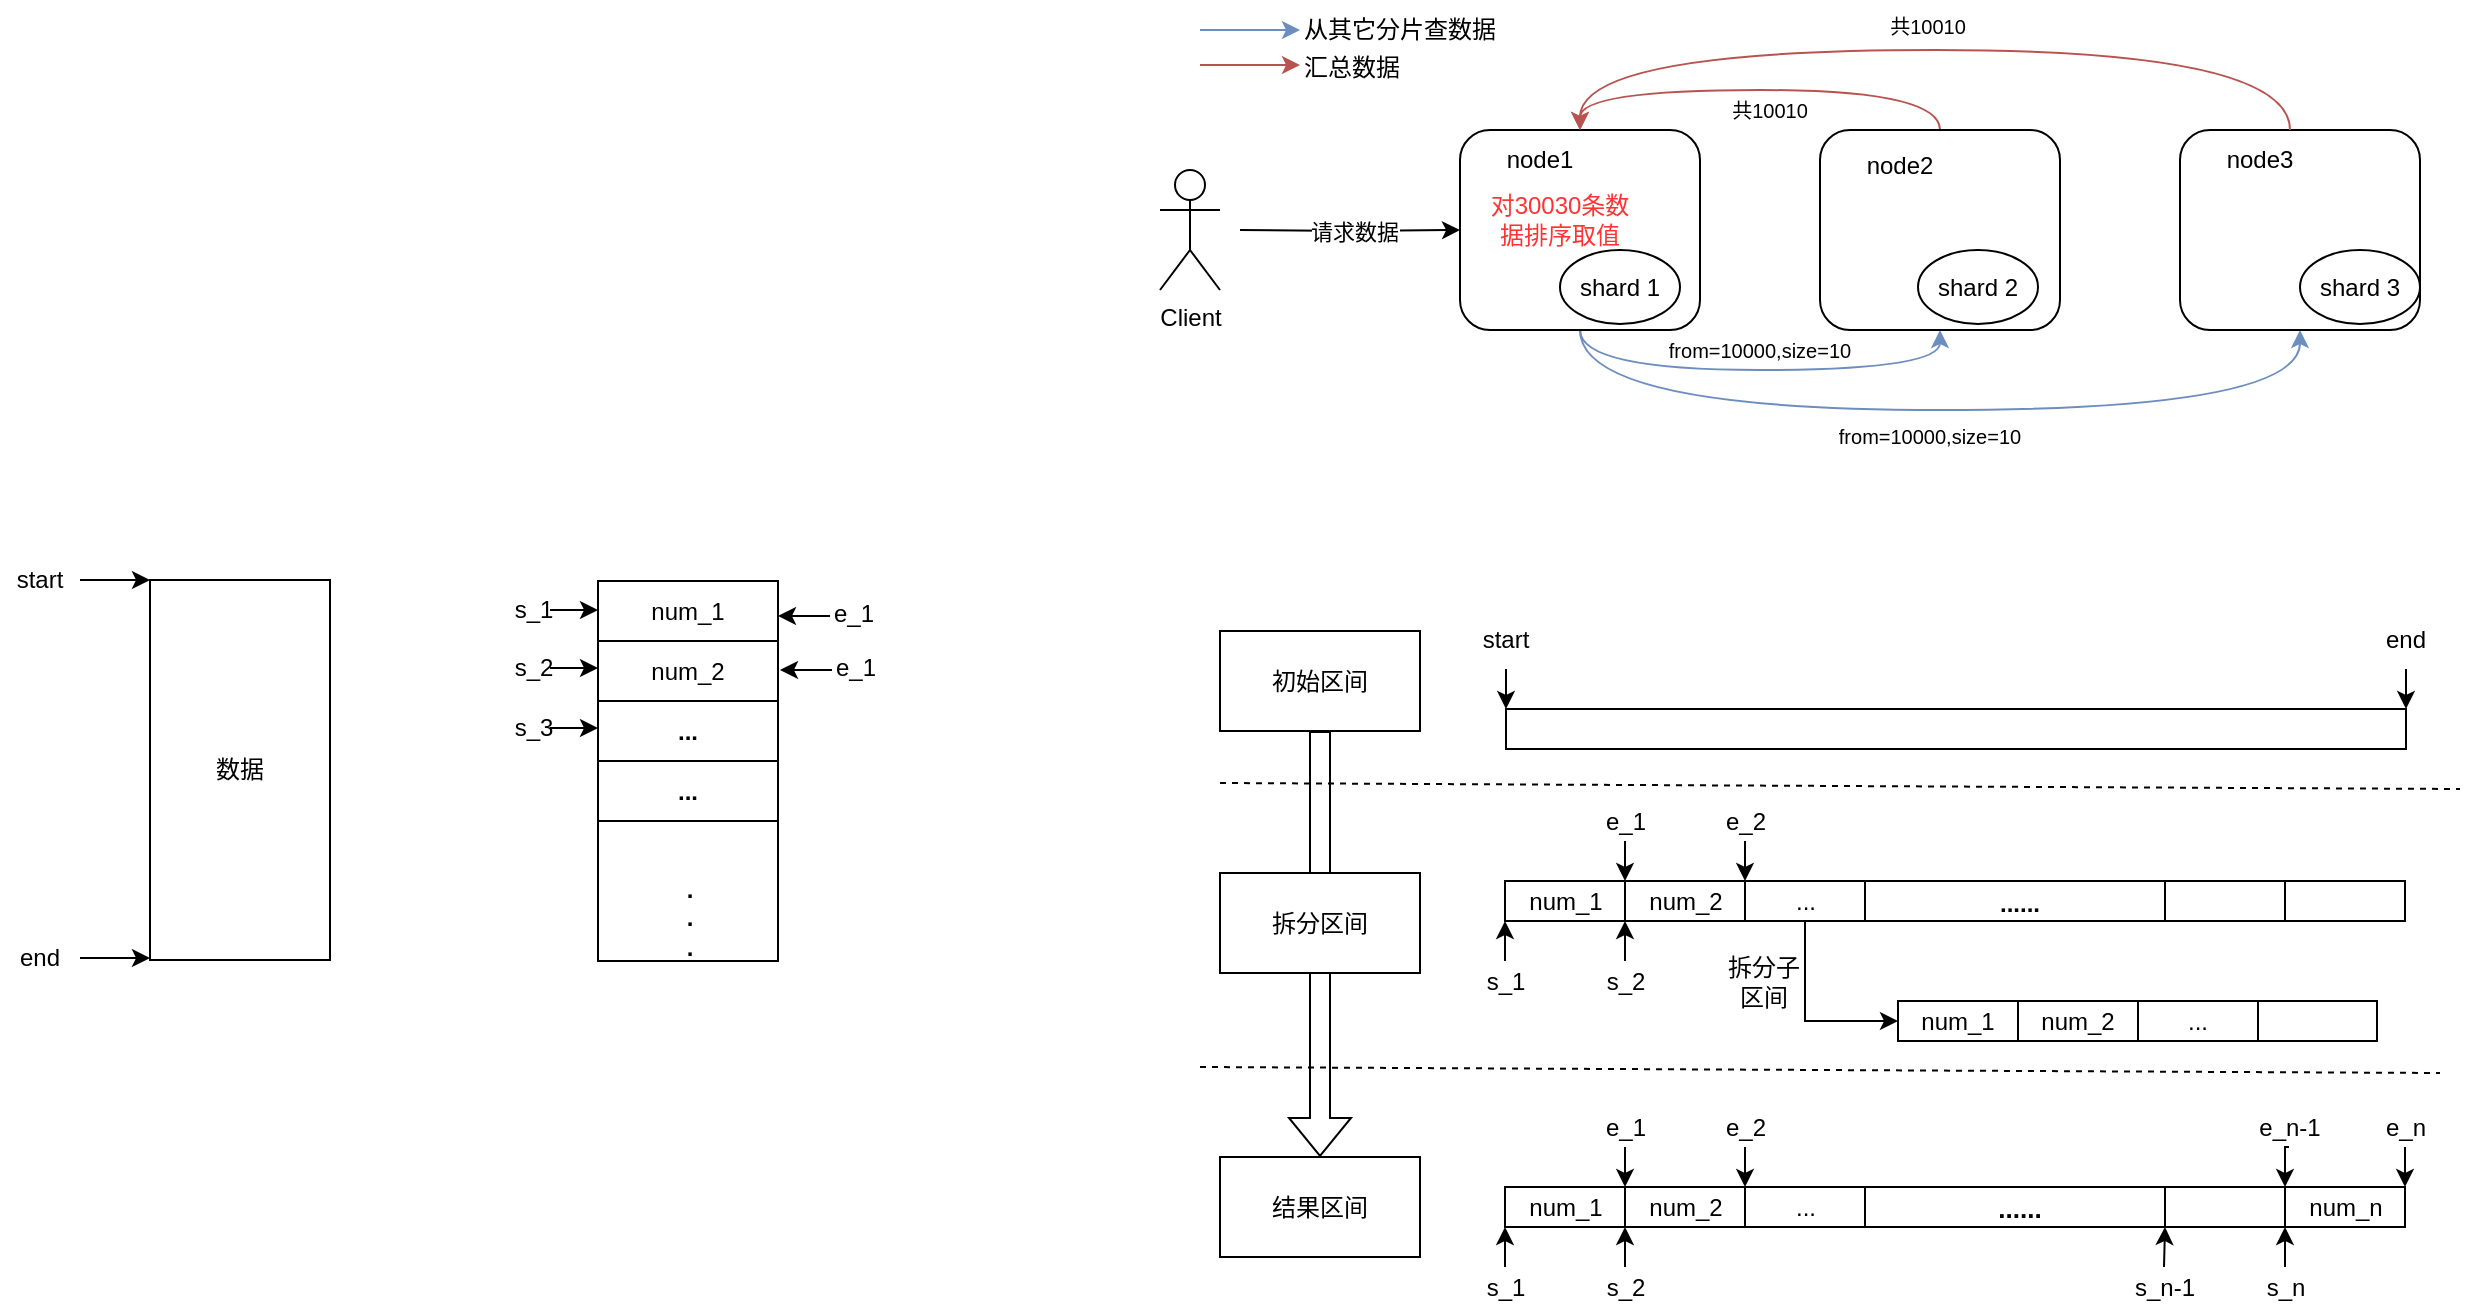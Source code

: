 <mxfile version="22.0.8" type="github">
  <diagram name="第 1 页" id="8FPrmTddwd09_mkY2v40">
    <mxGraphModel dx="2040" dy="705" grid="1" gridSize="10" guides="1" tooltips="1" connect="1" arrows="1" fold="1" page="1" pageScale="1" pageWidth="827" pageHeight="1169" math="0" shadow="0">
      <root>
        <mxCell id="0" />
        <mxCell id="1" parent="0" />
        <mxCell id="2IVX20pnwpZ9648MfqDt-19" style="edgeStyle=orthogonalEdgeStyle;orthogonalLoop=1;jettySize=auto;html=1;exitX=0.5;exitY=1;exitDx=0;exitDy=0;entryX=0.5;entryY=1;entryDx=0;entryDy=0;curved=1;fillColor=#dae8fc;strokeColor=#6c8ebf;" edge="1" parent="1" source="2IVX20pnwpZ9648MfqDt-5" target="2IVX20pnwpZ9648MfqDt-9">
          <mxGeometry relative="1" as="geometry" />
        </mxCell>
        <mxCell id="2IVX20pnwpZ9648MfqDt-20" style="edgeStyle=orthogonalEdgeStyle;orthogonalLoop=1;jettySize=auto;html=1;exitX=0.5;exitY=1;exitDx=0;exitDy=0;entryX=0.5;entryY=1;entryDx=0;entryDy=0;curved=1;fillColor=#dae8fc;strokeColor=#6c8ebf;" edge="1" parent="1" source="2IVX20pnwpZ9648MfqDt-5" target="2IVX20pnwpZ9648MfqDt-12">
          <mxGeometry relative="1" as="geometry">
            <Array as="points">
              <mxPoint x="240" y="360" />
              <mxPoint x="600" y="360" />
            </Array>
          </mxGeometry>
        </mxCell>
        <mxCell id="2IVX20pnwpZ9648MfqDt-5" value="" style="rounded=1;whiteSpace=wrap;html=1;" vertex="1" parent="1">
          <mxGeometry x="180" y="220" width="120" height="100" as="geometry" />
        </mxCell>
        <mxCell id="2IVX20pnwpZ9648MfqDt-6" value="node1" style="text;html=1;strokeColor=none;fillColor=none;align=center;verticalAlign=middle;whiteSpace=wrap;rounded=0;" vertex="1" parent="1">
          <mxGeometry x="190" y="220" width="60" height="30" as="geometry" />
        </mxCell>
        <mxCell id="2IVX20pnwpZ9648MfqDt-21" style="edgeStyle=orthogonalEdgeStyle;orthogonalLoop=1;jettySize=auto;html=1;exitX=0.5;exitY=0;exitDx=0;exitDy=0;entryX=0.5;entryY=0;entryDx=0;entryDy=0;curved=1;fillColor=#f8cecc;strokeColor=#b85450;" edge="1" parent="1" source="2IVX20pnwpZ9648MfqDt-9" target="2IVX20pnwpZ9648MfqDt-5">
          <mxGeometry relative="1" as="geometry" />
        </mxCell>
        <mxCell id="2IVX20pnwpZ9648MfqDt-9" value="" style="rounded=1;whiteSpace=wrap;html=1;" vertex="1" parent="1">
          <mxGeometry x="360" y="220" width="120" height="100" as="geometry" />
        </mxCell>
        <mxCell id="2IVX20pnwpZ9648MfqDt-10" value="node2" style="text;html=1;strokeColor=none;fillColor=none;align=center;verticalAlign=middle;whiteSpace=wrap;rounded=0;" vertex="1" parent="1">
          <mxGeometry x="370" y="223" width="60" height="30" as="geometry" />
        </mxCell>
        <mxCell id="2IVX20pnwpZ9648MfqDt-12" value="" style="rounded=1;whiteSpace=wrap;html=1;" vertex="1" parent="1">
          <mxGeometry x="540" y="220" width="120" height="100" as="geometry" />
        </mxCell>
        <mxCell id="2IVX20pnwpZ9648MfqDt-22" style="edgeStyle=orthogonalEdgeStyle;orthogonalLoop=1;jettySize=auto;html=1;exitX=0.75;exitY=0;exitDx=0;exitDy=0;curved=1;fillColor=#f8cecc;strokeColor=#b85450;" edge="1" parent="1" source="2IVX20pnwpZ9648MfqDt-13">
          <mxGeometry relative="1" as="geometry">
            <mxPoint x="240" y="220" as="targetPoint" />
            <Array as="points">
              <mxPoint x="595" y="180" />
              <mxPoint x="240" y="180" />
            </Array>
          </mxGeometry>
        </mxCell>
        <mxCell id="2IVX20pnwpZ9648MfqDt-13" value="node3" style="text;html=1;strokeColor=none;fillColor=none;align=center;verticalAlign=middle;whiteSpace=wrap;rounded=0;" vertex="1" parent="1">
          <mxGeometry x="550" y="220" width="60" height="30" as="geometry" />
        </mxCell>
        <mxCell id="2IVX20pnwpZ9648MfqDt-16" style="edgeStyle=orthogonalEdgeStyle;rounded=0;orthogonalLoop=1;jettySize=auto;html=1;exitX=1;exitY=0.5;exitDx=0;exitDy=0;entryX=0;entryY=0.5;entryDx=0;entryDy=0;" edge="1" parent="1" target="2IVX20pnwpZ9648MfqDt-5">
          <mxGeometry relative="1" as="geometry">
            <mxPoint x="70" y="270" as="sourcePoint" />
          </mxGeometry>
        </mxCell>
        <mxCell id="2IVX20pnwpZ9648MfqDt-17" value="请求数据" style="edgeLabel;html=1;align=center;verticalAlign=middle;resizable=0;points=[];" vertex="1" connectable="0" parent="2IVX20pnwpZ9648MfqDt-16">
          <mxGeometry y="-1" relative="1" as="geometry">
            <mxPoint as="offset" />
          </mxGeometry>
        </mxCell>
        <mxCell id="2IVX20pnwpZ9648MfqDt-18" value="Client" style="shape=umlActor;verticalLabelPosition=bottom;verticalAlign=top;html=1;outlineConnect=0;" vertex="1" parent="1">
          <mxGeometry x="30" y="240" width="30" height="60" as="geometry" />
        </mxCell>
        <mxCell id="2IVX20pnwpZ9648MfqDt-26" style="edgeStyle=orthogonalEdgeStyle;rounded=0;orthogonalLoop=1;jettySize=auto;html=1;exitX=1;exitY=0;exitDx=0;exitDy=0;entryX=0;entryY=0;entryDx=0;entryDy=0;fillColor=#dae8fc;strokeColor=#6c8ebf;" edge="1" parent="1" source="2IVX20pnwpZ9648MfqDt-24" target="2IVX20pnwpZ9648MfqDt-25">
          <mxGeometry relative="1" as="geometry">
            <Array as="points">
              <mxPoint x="80" y="170" />
              <mxPoint x="80" y="170" />
            </Array>
          </mxGeometry>
        </mxCell>
        <mxCell id="2IVX20pnwpZ9648MfqDt-27" style="edgeStyle=orthogonalEdgeStyle;rounded=0;orthogonalLoop=1;jettySize=auto;html=1;exitX=1;exitY=0.25;exitDx=0;exitDy=0;entryX=0;entryY=0.25;entryDx=0;entryDy=0;fillColor=#f8cecc;strokeColor=#b85450;" edge="1" parent="1" source="2IVX20pnwpZ9648MfqDt-24" target="2IVX20pnwpZ9648MfqDt-25">
          <mxGeometry relative="1" as="geometry" />
        </mxCell>
        <mxCell id="2IVX20pnwpZ9648MfqDt-24" value="" style="rounded=0;whiteSpace=wrap;html=1;fillColor=none;strokeColor=none;" vertex="1" parent="1">
          <mxGeometry x="-20" y="170" width="70" height="70" as="geometry" />
        </mxCell>
        <mxCell id="2IVX20pnwpZ9648MfqDt-25" value="" style="rounded=0;whiteSpace=wrap;html=1;fillColor=none;strokeColor=none;" vertex="1" parent="1">
          <mxGeometry x="100" y="170" width="70" height="70" as="geometry" />
        </mxCell>
        <mxCell id="2IVX20pnwpZ9648MfqDt-29" value="从其它分片查数据" style="text;html=1;strokeColor=none;fillColor=none;align=left;verticalAlign=middle;whiteSpace=wrap;rounded=0;" vertex="1" parent="1">
          <mxGeometry x="100" y="155" width="110" height="30" as="geometry" />
        </mxCell>
        <mxCell id="2IVX20pnwpZ9648MfqDt-30" value="汇总数据" style="text;html=1;strokeColor=none;fillColor=none;align=left;verticalAlign=middle;whiteSpace=wrap;rounded=0;" vertex="1" parent="1">
          <mxGeometry x="100" y="174" width="110" height="30" as="geometry" />
        </mxCell>
        <mxCell id="2IVX20pnwpZ9648MfqDt-33" value="&lt;font style=&quot;font-size: 10px;&quot;&gt;from=10000,size=10&lt;/font&gt;" style="text;html=1;strokeColor=none;fillColor=none;align=center;verticalAlign=middle;whiteSpace=wrap;rounded=0;fontSize=10;" vertex="1" parent="1">
          <mxGeometry x="275" y="317" width="110" height="26" as="geometry" />
        </mxCell>
        <mxCell id="2IVX20pnwpZ9648MfqDt-34" value="&lt;font style=&quot;font-size: 10px;&quot;&gt;from=10000,size=10&lt;/font&gt;" style="text;html=1;strokeColor=none;fillColor=none;align=center;verticalAlign=middle;whiteSpace=wrap;rounded=0;fontSize=10;" vertex="1" parent="1">
          <mxGeometry x="360" y="360" width="110" height="26" as="geometry" />
        </mxCell>
        <mxCell id="2IVX20pnwpZ9648MfqDt-35" value="共10010" style="text;html=1;strokeColor=none;fillColor=none;align=center;verticalAlign=middle;whiteSpace=wrap;rounded=0;fontSize=10;" vertex="1" parent="1">
          <mxGeometry x="359" y="155" width="110" height="26" as="geometry" />
        </mxCell>
        <mxCell id="2IVX20pnwpZ9648MfqDt-36" value="&lt;font style=&quot;font-size: 10px;&quot;&gt;共10010&lt;/font&gt;" style="text;html=1;strokeColor=none;fillColor=none;align=center;verticalAlign=middle;whiteSpace=wrap;rounded=0;fontSize=10;" vertex="1" parent="1">
          <mxGeometry x="280" y="197" width="110" height="26" as="geometry" />
        </mxCell>
        <mxCell id="2IVX20pnwpZ9648MfqDt-37" value="shard 1" style="ellipse;whiteSpace=wrap;html=1;" vertex="1" parent="1">
          <mxGeometry x="230" y="280" width="60" height="37" as="geometry" />
        </mxCell>
        <mxCell id="2IVX20pnwpZ9648MfqDt-38" value="shard 2" style="ellipse;whiteSpace=wrap;html=1;" vertex="1" parent="1">
          <mxGeometry x="409" y="280" width="60" height="37" as="geometry" />
        </mxCell>
        <mxCell id="2IVX20pnwpZ9648MfqDt-39" value="shard 3" style="ellipse;whiteSpace=wrap;html=1;" vertex="1" parent="1">
          <mxGeometry x="600" y="280" width="60" height="37" as="geometry" />
        </mxCell>
        <mxCell id="2IVX20pnwpZ9648MfqDt-41" value="对30030条数据排序取值" style="text;html=1;strokeColor=none;fillColor=none;align=center;verticalAlign=middle;whiteSpace=wrap;rounded=0;fontColor=#FF3333;" vertex="1" parent="1">
          <mxGeometry x="190" y="250" width="80" height="30" as="geometry" />
        </mxCell>
        <mxCell id="2IVX20pnwpZ9648MfqDt-42" value="" style="rounded=0;whiteSpace=wrap;html=1;" vertex="1" parent="1">
          <mxGeometry x="203" y="509.5" width="450" height="20" as="geometry" />
        </mxCell>
        <mxCell id="2IVX20pnwpZ9648MfqDt-45" style="edgeStyle=orthogonalEdgeStyle;rounded=0;orthogonalLoop=1;jettySize=auto;html=1;exitX=0.5;exitY=1;exitDx=0;exitDy=0;entryX=0;entryY=0;entryDx=0;entryDy=0;" edge="1" parent="1" source="2IVX20pnwpZ9648MfqDt-43" target="2IVX20pnwpZ9648MfqDt-42">
          <mxGeometry relative="1" as="geometry" />
        </mxCell>
        <mxCell id="2IVX20pnwpZ9648MfqDt-43" value="start" style="text;html=1;strokeColor=none;fillColor=none;align=center;verticalAlign=middle;whiteSpace=wrap;rounded=0;" vertex="1" parent="1">
          <mxGeometry x="173" y="459.5" width="60" height="30" as="geometry" />
        </mxCell>
        <mxCell id="2IVX20pnwpZ9648MfqDt-46" style="edgeStyle=orthogonalEdgeStyle;rounded=0;orthogonalLoop=1;jettySize=auto;html=1;exitX=0.5;exitY=1;exitDx=0;exitDy=0;entryX=1;entryY=0;entryDx=0;entryDy=0;" edge="1" parent="1" source="2IVX20pnwpZ9648MfqDt-44" target="2IVX20pnwpZ9648MfqDt-42">
          <mxGeometry relative="1" as="geometry" />
        </mxCell>
        <mxCell id="2IVX20pnwpZ9648MfqDt-44" value="end" style="text;html=1;strokeColor=none;fillColor=none;align=center;verticalAlign=middle;whiteSpace=wrap;rounded=0;" vertex="1" parent="1">
          <mxGeometry x="623" y="459.5" width="60" height="30" as="geometry" />
        </mxCell>
        <mxCell id="2IVX20pnwpZ9648MfqDt-47" value="" style="rounded=0;whiteSpace=wrap;html=1;" vertex="1" parent="1">
          <mxGeometry x="202.5" y="748.5" width="450" height="20" as="geometry" />
        </mxCell>
        <mxCell id="2IVX20pnwpZ9648MfqDt-50" style="edgeStyle=orthogonalEdgeStyle;rounded=0;orthogonalLoop=1;jettySize=auto;html=1;exitX=0.5;exitY=1;exitDx=0;exitDy=0;entryX=1;entryY=0;entryDx=0;entryDy=0;" edge="1" parent="1" source="2IVX20pnwpZ9648MfqDt-51" target="2IVX20pnwpZ9648MfqDt-47">
          <mxGeometry relative="1" as="geometry" />
        </mxCell>
        <mxCell id="2IVX20pnwpZ9648MfqDt-51" value="e_n" style="text;html=1;strokeColor=none;fillColor=none;align=center;verticalAlign=middle;whiteSpace=wrap;rounded=0;" vertex="1" parent="1">
          <mxGeometry x="622.5" y="708.5" width="60" height="20" as="geometry" />
        </mxCell>
        <mxCell id="2IVX20pnwpZ9648MfqDt-52" value="num_1" style="rounded=0;whiteSpace=wrap;html=1;" vertex="1" parent="1">
          <mxGeometry x="202.5" y="748.5" width="60" height="20" as="geometry" />
        </mxCell>
        <mxCell id="2IVX20pnwpZ9648MfqDt-55" style="edgeStyle=orthogonalEdgeStyle;rounded=0;orthogonalLoop=1;jettySize=auto;html=1;exitX=0.5;exitY=0;exitDx=0;exitDy=0;entryX=0;entryY=1;entryDx=0;entryDy=0;" edge="1" parent="1" source="2IVX20pnwpZ9648MfqDt-53" target="2IVX20pnwpZ9648MfqDt-52">
          <mxGeometry relative="1" as="geometry" />
        </mxCell>
        <mxCell id="2IVX20pnwpZ9648MfqDt-53" value="s_1" style="text;html=1;strokeColor=none;fillColor=none;align=center;verticalAlign=middle;whiteSpace=wrap;rounded=0;" vertex="1" parent="1">
          <mxGeometry x="187.5" y="788.5" width="30" height="20" as="geometry" />
        </mxCell>
        <mxCell id="2IVX20pnwpZ9648MfqDt-56" style="edgeStyle=orthogonalEdgeStyle;rounded=0;orthogonalLoop=1;jettySize=auto;html=1;exitX=0.5;exitY=0;exitDx=0;exitDy=0;entryX=0;entryY=1;entryDx=0;entryDy=0;" edge="1" parent="1" source="2IVX20pnwpZ9648MfqDt-57">
          <mxGeometry relative="1" as="geometry">
            <mxPoint x="262.5" y="768.5" as="targetPoint" />
          </mxGeometry>
        </mxCell>
        <mxCell id="2IVX20pnwpZ9648MfqDt-57" value="s_2" style="text;html=1;strokeColor=none;fillColor=none;align=center;verticalAlign=middle;whiteSpace=wrap;rounded=0;" vertex="1" parent="1">
          <mxGeometry x="247.5" y="788.5" width="30" height="20" as="geometry" />
        </mxCell>
        <mxCell id="2IVX20pnwpZ9648MfqDt-58" value="num_2" style="rounded=0;whiteSpace=wrap;html=1;" vertex="1" parent="1">
          <mxGeometry x="262.5" y="748.5" width="60" height="20" as="geometry" />
        </mxCell>
        <mxCell id="2IVX20pnwpZ9648MfqDt-59" style="edgeStyle=orthogonalEdgeStyle;rounded=0;orthogonalLoop=1;jettySize=auto;html=1;exitX=0.5;exitY=1;exitDx=0;exitDy=0;entryX=0;entryY=0;entryDx=0;entryDy=0;" edge="1" parent="1" source="2IVX20pnwpZ9648MfqDt-60">
          <mxGeometry relative="1" as="geometry">
            <mxPoint x="262.5" y="748.5" as="targetPoint" />
          </mxGeometry>
        </mxCell>
        <mxCell id="2IVX20pnwpZ9648MfqDt-60" value="e_1" style="text;html=1;strokeColor=none;fillColor=none;align=center;verticalAlign=middle;whiteSpace=wrap;rounded=0;" vertex="1" parent="1">
          <mxGeometry x="252.5" y="708.5" width="20" height="20" as="geometry" />
        </mxCell>
        <mxCell id="2IVX20pnwpZ9648MfqDt-61" style="edgeStyle=orthogonalEdgeStyle;rounded=0;orthogonalLoop=1;jettySize=auto;html=1;exitX=0.5;exitY=1;exitDx=0;exitDy=0;entryX=0;entryY=0;entryDx=0;entryDy=0;" edge="1" parent="1" source="2IVX20pnwpZ9648MfqDt-62">
          <mxGeometry relative="1" as="geometry">
            <mxPoint x="322.5" y="748.5" as="targetPoint" />
          </mxGeometry>
        </mxCell>
        <mxCell id="2IVX20pnwpZ9648MfqDt-62" value="e_2" style="text;html=1;strokeColor=none;fillColor=none;align=center;verticalAlign=middle;whiteSpace=wrap;rounded=0;" vertex="1" parent="1">
          <mxGeometry x="312.5" y="708.5" width="20" height="20" as="geometry" />
        </mxCell>
        <mxCell id="2IVX20pnwpZ9648MfqDt-63" value="num_n" style="rounded=0;whiteSpace=wrap;html=1;" vertex="1" parent="1">
          <mxGeometry x="592.5" y="748.5" width="60" height="20" as="geometry" />
        </mxCell>
        <mxCell id="2IVX20pnwpZ9648MfqDt-64" style="edgeStyle=orthogonalEdgeStyle;rounded=0;orthogonalLoop=1;jettySize=auto;html=1;exitX=0.5;exitY=0;exitDx=0;exitDy=0;entryX=0;entryY=1;entryDx=0;entryDy=0;" edge="1" parent="1" source="2IVX20pnwpZ9648MfqDt-65">
          <mxGeometry relative="1" as="geometry">
            <mxPoint x="592.5" y="768.5" as="targetPoint" />
          </mxGeometry>
        </mxCell>
        <mxCell id="2IVX20pnwpZ9648MfqDt-65" value="s_n" style="text;html=1;strokeColor=none;fillColor=none;align=center;verticalAlign=middle;whiteSpace=wrap;rounded=0;" vertex="1" parent="1">
          <mxGeometry x="577.5" y="788.5" width="30" height="20" as="geometry" />
        </mxCell>
        <mxCell id="2IVX20pnwpZ9648MfqDt-70" value="&lt;b&gt;......&lt;/b&gt;" style="text;html=1;strokeColor=none;fillColor=none;align=center;verticalAlign=middle;whiteSpace=wrap;rounded=0;fontSize=13;" vertex="1" parent="1">
          <mxGeometry x="430" y="743.5" width="60" height="30" as="geometry" />
        </mxCell>
        <mxCell id="2IVX20pnwpZ9648MfqDt-72" style="edgeStyle=orthogonalEdgeStyle;rounded=0;orthogonalLoop=1;jettySize=auto;html=1;exitX=0.5;exitY=1;exitDx=0;exitDy=0;entryX=0;entryY=0;entryDx=0;entryDy=0;" edge="1" parent="1" source="2IVX20pnwpZ9648MfqDt-73">
          <mxGeometry relative="1" as="geometry">
            <mxPoint x="592.5" y="748.5" as="targetPoint" />
          </mxGeometry>
        </mxCell>
        <mxCell id="2IVX20pnwpZ9648MfqDt-73" value="e_n-1" style="text;html=1;strokeColor=none;fillColor=none;align=center;verticalAlign=middle;whiteSpace=wrap;rounded=0;" vertex="1" parent="1">
          <mxGeometry x="576.5" y="708.5" width="36" height="20" as="geometry" />
        </mxCell>
        <mxCell id="2IVX20pnwpZ9648MfqDt-74" value="" style="rounded=0;whiteSpace=wrap;html=1;" vertex="1" parent="1">
          <mxGeometry x="532.5" y="748.5" width="60" height="20" as="geometry" />
        </mxCell>
        <mxCell id="2IVX20pnwpZ9648MfqDt-78" value="数据" style="rounded=0;whiteSpace=wrap;html=1;" vertex="1" parent="1">
          <mxGeometry x="-475" y="445" width="90" height="190" as="geometry" />
        </mxCell>
        <mxCell id="2IVX20pnwpZ9648MfqDt-80" style="edgeStyle=orthogonalEdgeStyle;rounded=0;orthogonalLoop=1;jettySize=auto;html=1;exitX=1;exitY=0.5;exitDx=0;exitDy=0;entryX=0;entryY=0;entryDx=0;entryDy=0;" edge="1" parent="1" source="2IVX20pnwpZ9648MfqDt-79" target="2IVX20pnwpZ9648MfqDt-78">
          <mxGeometry relative="1" as="geometry" />
        </mxCell>
        <mxCell id="2IVX20pnwpZ9648MfqDt-79" value="start" style="text;html=1;strokeColor=none;fillColor=none;align=center;verticalAlign=middle;whiteSpace=wrap;rounded=0;" vertex="1" parent="1">
          <mxGeometry x="-550" y="430" width="40" height="30" as="geometry" />
        </mxCell>
        <mxCell id="2IVX20pnwpZ9648MfqDt-81" style="edgeStyle=orthogonalEdgeStyle;rounded=0;orthogonalLoop=1;jettySize=auto;html=1;exitX=1;exitY=0.5;exitDx=0;exitDy=0;entryX=0;entryY=0;entryDx=0;entryDy=0;" edge="1" parent="1" source="2IVX20pnwpZ9648MfqDt-82">
          <mxGeometry relative="1" as="geometry">
            <mxPoint x="-475" y="634" as="targetPoint" />
          </mxGeometry>
        </mxCell>
        <mxCell id="2IVX20pnwpZ9648MfqDt-82" value="end" style="text;html=1;strokeColor=none;fillColor=none;align=center;verticalAlign=middle;whiteSpace=wrap;rounded=0;" vertex="1" parent="1">
          <mxGeometry x="-550" y="619" width="40" height="30" as="geometry" />
        </mxCell>
        <mxCell id="2IVX20pnwpZ9648MfqDt-83" value="" style="rounded=0;whiteSpace=wrap;html=1;" vertex="1" parent="1">
          <mxGeometry x="-251" y="445.5" width="90" height="190" as="geometry" />
        </mxCell>
        <mxCell id="2IVX20pnwpZ9648MfqDt-90" value="num_1" style="rounded=0;whiteSpace=wrap;html=1;" vertex="1" parent="1">
          <mxGeometry x="-251" y="445.5" width="90" height="30" as="geometry" />
        </mxCell>
        <mxCell id="2IVX20pnwpZ9648MfqDt-93" value="e_1" style="text;html=1;strokeColor=none;fillColor=none;align=center;verticalAlign=middle;whiteSpace=wrap;rounded=0;" vertex="1" parent="1">
          <mxGeometry x="-135" y="452" width="24" height="20" as="geometry" />
        </mxCell>
        <mxCell id="2IVX20pnwpZ9648MfqDt-94" style="edgeStyle=orthogonalEdgeStyle;rounded=0;orthogonalLoop=1;jettySize=auto;html=1;entryX=1;entryY=0.118;entryDx=0;entryDy=0;entryPerimeter=0;" edge="1" parent="1">
          <mxGeometry relative="1" as="geometry">
            <mxPoint x="-135" y="463" as="sourcePoint" />
            <mxPoint x="-161" y="462.92" as="targetPoint" />
          </mxGeometry>
        </mxCell>
        <mxCell id="2IVX20pnwpZ9648MfqDt-95" value="num_2" style="rounded=0;whiteSpace=wrap;html=1;" vertex="1" parent="1">
          <mxGeometry x="-251" y="475.5" width="90" height="30" as="geometry" />
        </mxCell>
        <mxCell id="2IVX20pnwpZ9648MfqDt-102" value="..." style="rounded=0;whiteSpace=wrap;html=1;fontStyle=1" vertex="1" parent="1">
          <mxGeometry x="-251" y="505.5" width="90" height="30" as="geometry" />
        </mxCell>
        <mxCell id="2IVX20pnwpZ9648MfqDt-103" value=".&lt;br&gt;.&lt;br&gt;." style="text;html=1;strokeColor=none;fillColor=none;align=center;verticalAlign=middle;whiteSpace=wrap;rounded=0;fontStyle=1" vertex="1" parent="1">
          <mxGeometry x="-235" y="599" width="60" height="30" as="geometry" />
        </mxCell>
        <mxCell id="2IVX20pnwpZ9648MfqDt-104" value="..." style="rounded=0;whiteSpace=wrap;html=1;fontStyle=1" vertex="1" parent="1">
          <mxGeometry x="-251" y="535.5" width="90" height="30" as="geometry" />
        </mxCell>
        <mxCell id="2IVX20pnwpZ9648MfqDt-84" style="edgeStyle=orthogonalEdgeStyle;rounded=0;orthogonalLoop=1;jettySize=auto;html=1;entryX=0;entryY=0;entryDx=0;entryDy=0;jumpSize=4;" edge="1" parent="1">
          <mxGeometry relative="1" as="geometry">
            <mxPoint x="-275" y="460" as="sourcePoint" />
            <mxPoint x="-251" y="459.5" as="targetPoint" />
          </mxGeometry>
        </mxCell>
        <mxCell id="2IVX20pnwpZ9648MfqDt-85" value="s_1" style="text;html=1;strokeColor=none;fillColor=none;align=center;verticalAlign=middle;whiteSpace=wrap;rounded=0;container=0;" vertex="1" parent="1">
          <mxGeometry x="-295" y="444.5" width="24" height="30" as="geometry" />
        </mxCell>
        <mxCell id="2IVX20pnwpZ9648MfqDt-106" style="edgeStyle=orthogonalEdgeStyle;rounded=0;orthogonalLoop=1;jettySize=auto;html=1;entryX=0;entryY=0;entryDx=0;entryDy=0;jumpSize=4;" edge="1" parent="1">
          <mxGeometry relative="1" as="geometry">
            <mxPoint x="-275" y="489" as="sourcePoint" />
            <mxPoint x="-251" y="489" as="targetPoint" />
          </mxGeometry>
        </mxCell>
        <mxCell id="2IVX20pnwpZ9648MfqDt-107" value="s_2" style="text;html=1;strokeColor=none;fillColor=none;align=center;verticalAlign=middle;whiteSpace=wrap;rounded=0;container=0;" vertex="1" parent="1">
          <mxGeometry x="-295" y="473.5" width="24" height="30" as="geometry" />
        </mxCell>
        <mxCell id="2IVX20pnwpZ9648MfqDt-108" style="edgeStyle=orthogonalEdgeStyle;rounded=0;orthogonalLoop=1;jettySize=auto;html=1;entryX=0;entryY=0;entryDx=0;entryDy=0;jumpSize=4;" edge="1" parent="1">
          <mxGeometry relative="1" as="geometry">
            <mxPoint x="-275" y="519" as="sourcePoint" />
            <mxPoint x="-251" y="519" as="targetPoint" />
          </mxGeometry>
        </mxCell>
        <mxCell id="2IVX20pnwpZ9648MfqDt-109" value="s_3" style="text;html=1;strokeColor=none;fillColor=none;align=center;verticalAlign=middle;whiteSpace=wrap;rounded=0;container=0;" vertex="1" parent="1">
          <mxGeometry x="-295" y="503.5" width="24" height="30" as="geometry" />
        </mxCell>
        <mxCell id="2IVX20pnwpZ9648MfqDt-110" value="e_1" style="text;html=1;strokeColor=none;fillColor=none;align=center;verticalAlign=middle;whiteSpace=wrap;rounded=0;" vertex="1" parent="1">
          <mxGeometry x="-134" y="479" width="24" height="20" as="geometry" />
        </mxCell>
        <mxCell id="2IVX20pnwpZ9648MfqDt-111" style="edgeStyle=orthogonalEdgeStyle;rounded=0;orthogonalLoop=1;jettySize=auto;html=1;entryX=1;entryY=0.118;entryDx=0;entryDy=0;entryPerimeter=0;" edge="1" parent="1">
          <mxGeometry relative="1" as="geometry">
            <mxPoint x="-134" y="490" as="sourcePoint" />
            <mxPoint x="-160" y="489.92" as="targetPoint" />
          </mxGeometry>
        </mxCell>
        <mxCell id="2IVX20pnwpZ9648MfqDt-112" style="edgeStyle=orthogonalEdgeStyle;rounded=0;orthogonalLoop=1;jettySize=auto;html=1;exitX=0.5;exitY=0;exitDx=0;exitDy=0;entryX=0;entryY=1;entryDx=0;entryDy=0;" edge="1" parent="1" source="2IVX20pnwpZ9648MfqDt-113">
          <mxGeometry relative="1" as="geometry">
            <mxPoint x="532.5" y="768.5" as="targetPoint" />
          </mxGeometry>
        </mxCell>
        <mxCell id="2IVX20pnwpZ9648MfqDt-113" value="s_n-1" style="text;html=1;strokeColor=none;fillColor=none;align=center;verticalAlign=middle;whiteSpace=wrap;rounded=0;" vertex="1" parent="1">
          <mxGeometry x="514.5" y="788.5" width="35" height="20" as="geometry" />
        </mxCell>
        <mxCell id="2IVX20pnwpZ9648MfqDt-114" value="" style="rounded=0;whiteSpace=wrap;html=1;" vertex="1" parent="1">
          <mxGeometry x="202.5" y="595.5" width="450" height="20" as="geometry" />
        </mxCell>
        <mxCell id="2IVX20pnwpZ9648MfqDt-117" value="num_1" style="rounded=0;whiteSpace=wrap;html=1;" vertex="1" parent="1">
          <mxGeometry x="202.5" y="595.5" width="60" height="20" as="geometry" />
        </mxCell>
        <mxCell id="2IVX20pnwpZ9648MfqDt-118" style="edgeStyle=orthogonalEdgeStyle;rounded=0;orthogonalLoop=1;jettySize=auto;html=1;exitX=0.5;exitY=0;exitDx=0;exitDy=0;entryX=0;entryY=1;entryDx=0;entryDy=0;" edge="1" parent="1" source="2IVX20pnwpZ9648MfqDt-119" target="2IVX20pnwpZ9648MfqDt-117">
          <mxGeometry relative="1" as="geometry" />
        </mxCell>
        <mxCell id="2IVX20pnwpZ9648MfqDt-119" value="s_1" style="text;html=1;strokeColor=none;fillColor=none;align=center;verticalAlign=middle;whiteSpace=wrap;rounded=0;" vertex="1" parent="1">
          <mxGeometry x="187.5" y="635.5" width="30" height="20" as="geometry" />
        </mxCell>
        <mxCell id="2IVX20pnwpZ9648MfqDt-120" style="edgeStyle=orthogonalEdgeStyle;rounded=0;orthogonalLoop=1;jettySize=auto;html=1;exitX=0.5;exitY=0;exitDx=0;exitDy=0;entryX=0;entryY=1;entryDx=0;entryDy=0;" edge="1" parent="1" source="2IVX20pnwpZ9648MfqDt-121">
          <mxGeometry relative="1" as="geometry">
            <mxPoint x="262.5" y="615.5" as="targetPoint" />
          </mxGeometry>
        </mxCell>
        <mxCell id="2IVX20pnwpZ9648MfqDt-121" value="s_2" style="text;html=1;strokeColor=none;fillColor=none;align=center;verticalAlign=middle;whiteSpace=wrap;rounded=0;" vertex="1" parent="1">
          <mxGeometry x="247.5" y="635.5" width="30" height="20" as="geometry" />
        </mxCell>
        <mxCell id="2IVX20pnwpZ9648MfqDt-122" value="num_2" style="rounded=0;whiteSpace=wrap;html=1;" vertex="1" parent="1">
          <mxGeometry x="262.5" y="595.5" width="60" height="20" as="geometry" />
        </mxCell>
        <mxCell id="2IVX20pnwpZ9648MfqDt-123" style="edgeStyle=orthogonalEdgeStyle;rounded=0;orthogonalLoop=1;jettySize=auto;html=1;exitX=0.5;exitY=1;exitDx=0;exitDy=0;entryX=0;entryY=0;entryDx=0;entryDy=0;" edge="1" parent="1" source="2IVX20pnwpZ9648MfqDt-124">
          <mxGeometry relative="1" as="geometry">
            <mxPoint x="262.5" y="595.5" as="targetPoint" />
          </mxGeometry>
        </mxCell>
        <mxCell id="2IVX20pnwpZ9648MfqDt-124" value="e_1" style="text;html=1;strokeColor=none;fillColor=none;align=center;verticalAlign=middle;whiteSpace=wrap;rounded=0;" vertex="1" parent="1">
          <mxGeometry x="252.5" y="555.5" width="20" height="20" as="geometry" />
        </mxCell>
        <mxCell id="2IVX20pnwpZ9648MfqDt-125" style="edgeStyle=orthogonalEdgeStyle;rounded=0;orthogonalLoop=1;jettySize=auto;html=1;exitX=0.5;exitY=1;exitDx=0;exitDy=0;entryX=0;entryY=0;entryDx=0;entryDy=0;" edge="1" parent="1" source="2IVX20pnwpZ9648MfqDt-126">
          <mxGeometry relative="1" as="geometry">
            <mxPoint x="322.5" y="595.5" as="targetPoint" />
          </mxGeometry>
        </mxCell>
        <mxCell id="2IVX20pnwpZ9648MfqDt-126" value="e_2" style="text;html=1;strokeColor=none;fillColor=none;align=center;verticalAlign=middle;whiteSpace=wrap;rounded=0;" vertex="1" parent="1">
          <mxGeometry x="312.5" y="555.5" width="20" height="20" as="geometry" />
        </mxCell>
        <mxCell id="2IVX20pnwpZ9648MfqDt-130" value="&lt;b style=&quot;font-size: 12px;&quot;&gt;......&lt;/b&gt;" style="text;html=1;strokeColor=none;fillColor=none;align=center;verticalAlign=middle;whiteSpace=wrap;rounded=0;fontSize=12;" vertex="1" parent="1">
          <mxGeometry x="430" y="591.5" width="60" height="30" as="geometry" />
        </mxCell>
        <mxCell id="2IVX20pnwpZ9648MfqDt-133" value="" style="rounded=0;whiteSpace=wrap;html=1;" vertex="1" parent="1">
          <mxGeometry x="532.5" y="595.5" width="60" height="20" as="geometry" />
        </mxCell>
        <mxCell id="2IVX20pnwpZ9648MfqDt-142" style="edgeStyle=orthogonalEdgeStyle;rounded=0;orthogonalLoop=1;jettySize=auto;html=1;exitX=0.5;exitY=1;exitDx=0;exitDy=0;entryX=0;entryY=0.5;entryDx=0;entryDy=0;" edge="1" parent="1" source="2IVX20pnwpZ9648MfqDt-136" target="2IVX20pnwpZ9648MfqDt-138">
          <mxGeometry relative="1" as="geometry" />
        </mxCell>
        <mxCell id="2IVX20pnwpZ9648MfqDt-136" value="..." style="rounded=0;whiteSpace=wrap;html=1;" vertex="1" parent="1">
          <mxGeometry x="322.5" y="595.5" width="60" height="20" as="geometry" />
        </mxCell>
        <mxCell id="2IVX20pnwpZ9648MfqDt-138" value="num_1" style="rounded=0;whiteSpace=wrap;html=1;" vertex="1" parent="1">
          <mxGeometry x="399" y="655.5" width="60" height="20" as="geometry" />
        </mxCell>
        <mxCell id="2IVX20pnwpZ9648MfqDt-139" value="num_2" style="rounded=0;whiteSpace=wrap;html=1;" vertex="1" parent="1">
          <mxGeometry x="459" y="655.5" width="60" height="20" as="geometry" />
        </mxCell>
        <mxCell id="2IVX20pnwpZ9648MfqDt-140" value="" style="rounded=0;whiteSpace=wrap;html=1;" vertex="1" parent="1">
          <mxGeometry x="578.5" y="655.5" width="60" height="20" as="geometry" />
        </mxCell>
        <mxCell id="2IVX20pnwpZ9648MfqDt-141" value="..." style="rounded=0;whiteSpace=wrap;html=1;" vertex="1" parent="1">
          <mxGeometry x="519" y="655.5" width="60" height="20" as="geometry" />
        </mxCell>
        <mxCell id="2IVX20pnwpZ9648MfqDt-146" value="..." style="rounded=0;whiteSpace=wrap;html=1;" vertex="1" parent="1">
          <mxGeometry x="322.5" y="748.5" width="60" height="20" as="geometry" />
        </mxCell>
        <mxCell id="2IVX20pnwpZ9648MfqDt-147" value="拆分子区间" style="text;html=1;strokeColor=none;fillColor=none;align=center;verticalAlign=middle;whiteSpace=wrap;rounded=0;" vertex="1" parent="1">
          <mxGeometry x="312" y="630.5" width="40" height="30" as="geometry" />
        </mxCell>
        <mxCell id="2IVX20pnwpZ9648MfqDt-203" style="edgeStyle=orthogonalEdgeStyle;rounded=0;orthogonalLoop=1;jettySize=auto;html=1;exitX=0.5;exitY=1;exitDx=0;exitDy=0;entryX=0.5;entryY=0;entryDx=0;entryDy=0;shape=flexArrow;" edge="1" parent="1" source="2IVX20pnwpZ9648MfqDt-200" target="2IVX20pnwpZ9648MfqDt-202">
          <mxGeometry relative="1" as="geometry" />
        </mxCell>
        <mxCell id="2IVX20pnwpZ9648MfqDt-200" value="初始区间" style="rounded=0;whiteSpace=wrap;html=1;" vertex="1" parent="1">
          <mxGeometry x="60" y="470.5" width="100" height="50" as="geometry" />
        </mxCell>
        <mxCell id="2IVX20pnwpZ9648MfqDt-201" value="拆分区间" style="rounded=0;whiteSpace=wrap;html=1;" vertex="1" parent="1">
          <mxGeometry x="60" y="591.5" width="100" height="50" as="geometry" />
        </mxCell>
        <mxCell id="2IVX20pnwpZ9648MfqDt-202" value="结果区间" style="rounded=0;whiteSpace=wrap;html=1;" vertex="1" parent="1">
          <mxGeometry x="60" y="733.5" width="100" height="50" as="geometry" />
        </mxCell>
        <mxCell id="2IVX20pnwpZ9648MfqDt-205" value="" style="endArrow=none;html=1;rounded=0;dashed=1;" edge="1" parent="1">
          <mxGeometry width="50" height="50" relative="1" as="geometry">
            <mxPoint x="60" y="546.5" as="sourcePoint" />
            <mxPoint x="680" y="549.5" as="targetPoint" />
          </mxGeometry>
        </mxCell>
        <mxCell id="2IVX20pnwpZ9648MfqDt-206" value="" style="endArrow=none;html=1;rounded=0;dashed=1;" edge="1" parent="1">
          <mxGeometry width="50" height="50" relative="1" as="geometry">
            <mxPoint x="50" y="688.5" as="sourcePoint" />
            <mxPoint x="670" y="691.5" as="targetPoint" />
          </mxGeometry>
        </mxCell>
      </root>
    </mxGraphModel>
  </diagram>
</mxfile>

